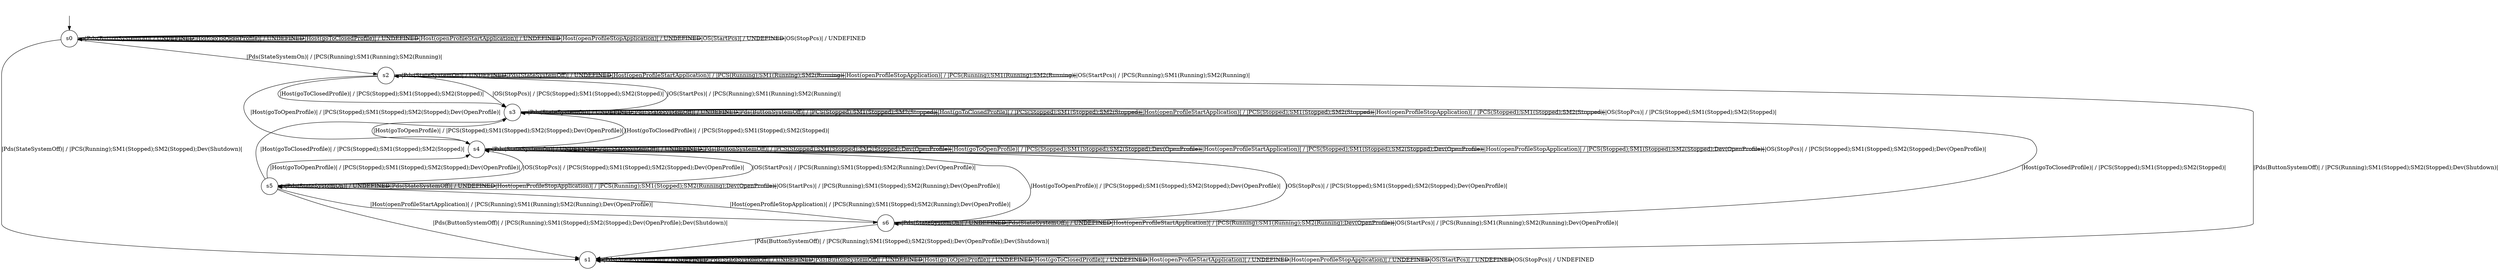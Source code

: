 digraph g {
__start0 [label="" shape="none"];

	s0 [shape="circle" label="s0"];
	s1 [shape="circle" label="s1"];
	s2 [shape="circle" label="s2"];
	s3 [shape="circle" label="s3"];
	s4 [shape="circle" label="s4"];
	s5 [shape="circle" label="s5"];
	s6 [shape="circle" label="s6"];
	s0 -> s2 [label="|Pds(StateSystemOn)| / |PCS(Running);SM1(Running);SM2(Running)|"];
	s0 -> s1 [label="|Pds(StateSystemOff)| / |PCS(Running);SM1(Stopped);SM2(Stopped);Dev(Shutdown)|"];
	s0 -> s0 [label="|Pds(ButtonSystemOff)| / UNDEFINED"];
	s0 -> s0 [label="|Host(goToOpenProfile)| / UNDEFINED"];
	s0 -> s0 [label="|Host(goToClosedProfile)| / UNDEFINED"];
	s0 -> s0 [label="|Host(openProfileStartApplication)| / UNDEFINED"];
	s0 -> s0 [label="|Host(openProfileStopApplication)| / UNDEFINED"];
	s0 -> s0 [label="|OS(StartPcs)| / UNDEFINED"];
	s0 -> s0 [label="|OS(StopPcs)| / UNDEFINED"];
	s1 -> s1 [label="|Pds(StateSystemOn)| / UNDEFINED"];
	s1 -> s1 [label="|Pds(StateSystemOff)| / UNDEFINED"];
	s1 -> s1 [label="|Pds(ButtonSystemOff)| / UNDEFINED"];
	s1 -> s1 [label="|Host(goToOpenProfile)| / UNDEFINED"];
	s1 -> s1 [label="|Host(goToClosedProfile)| / UNDEFINED"];
	s1 -> s1 [label="|Host(openProfileStartApplication)| / UNDEFINED"];
	s1 -> s1 [label="|Host(openProfileStopApplication)| / UNDEFINED"];
	s1 -> s1 [label="|OS(StartPcs)| / UNDEFINED"];
	s1 -> s1 [label="|OS(StopPcs)| / UNDEFINED"];
	s2 -> s2 [label="|Pds(StateSystemOn)| / UNDEFINED"];
	s2 -> s2 [label="|Pds(StateSystemOff)| / UNDEFINED"];
	s2 -> s1 [label="|Pds(ButtonSystemOff)| / |PCS(Running);SM1(Stopped);SM2(Stopped);Dev(Shutdown)|"];
	s2 -> s4 [label="|Host(goToOpenProfile)| / |PCS(Stopped);SM1(Stopped);SM2(Stopped);Dev(OpenProfile)|"];
	s2 -> s3 [label="|Host(goToClosedProfile)| / |PCS(Stopped);SM1(Stopped);SM2(Stopped)|"];
	s2 -> s2 [label="|Host(openProfileStartApplication)| / |PCS(Running);SM1(Running);SM2(Running)|"];
	s2 -> s2 [label="|Host(openProfileStopApplication)| / |PCS(Running);SM1(Running);SM2(Running)|"];
	s2 -> s2 [label="|OS(StartPcs)| / |PCS(Running);SM1(Running);SM2(Running)|"];
	s2 -> s3 [label="|OS(StopPcs)| / |PCS(Stopped);SM1(Stopped);SM2(Stopped)|"];
	s3 -> s3 [label="|Pds(StateSystemOn)| / UNDEFINED"];
	s3 -> s3 [label="|Pds(StateSystemOff)| / UNDEFINED"];
	s3 -> s3 [label="|Pds(ButtonSystemOff)| / |PCS(Stopped);SM1(Stopped);SM2(Stopped)|"];
	s3 -> s4 [label="|Host(goToOpenProfile)| / |PCS(Stopped);SM1(Stopped);SM2(Stopped);Dev(OpenProfile)|"];
	s3 -> s3 [label="|Host(goToClosedProfile)| / |PCS(Stopped);SM1(Stopped);SM2(Stopped)|"];
	s3 -> s3 [label="|Host(openProfileStartApplication)| / |PCS(Stopped);SM1(Stopped);SM2(Stopped)|"];
	s3 -> s3 [label="|Host(openProfileStopApplication)| / |PCS(Stopped);SM1(Stopped);SM2(Stopped)|"];
	s3 -> s2 [label="|OS(StartPcs)| / |PCS(Running);SM1(Running);SM2(Running)|"];
	s3 -> s3 [label="|OS(StopPcs)| / |PCS(Stopped);SM1(Stopped);SM2(Stopped)|"];
	s4 -> s4 [label="|Pds(StateSystemOn)| / UNDEFINED"];
	s4 -> s4 [label="|Pds(StateSystemOff)| / UNDEFINED"];
	s4 -> s4 [label="|Pds(ButtonSystemOff)| / |PCS(Stopped);SM1(Stopped);SM2(Stopped);Dev(OpenProfile)|"];
	s4 -> s4 [label="|Host(goToOpenProfile)| / |PCS(Stopped);SM1(Stopped);SM2(Stopped);Dev(OpenProfile)|"];
	s4 -> s3 [label="|Host(goToClosedProfile)| / |PCS(Stopped);SM1(Stopped);SM2(Stopped)|"];
	s4 -> s4 [label="|Host(openProfileStartApplication)| / |PCS(Stopped);SM1(Stopped);SM2(Stopped);Dev(OpenProfile)|"];
	s4 -> s4 [label="|Host(openProfileStopApplication)| / |PCS(Stopped);SM1(Stopped);SM2(Stopped);Dev(OpenProfile)|"];
	s4 -> s5 [label="|OS(StartPcs)| / |PCS(Running);SM1(Stopped);SM2(Running);Dev(OpenProfile)|"];
	s4 -> s4 [label="|OS(StopPcs)| / |PCS(Stopped);SM1(Stopped);SM2(Stopped);Dev(OpenProfile)|"];
	s5 -> s5 [label="|Pds(StateSystemOn)| / UNDEFINED"];
	s5 -> s5 [label="|Pds(StateSystemOff)| / UNDEFINED"];
	s5 -> s1 [label="|Pds(ButtonSystemOff)| / |PCS(Running);SM1(Stopped);SM2(Stopped);Dev(OpenProfile);Dev(Shutdown)|"];
	s5 -> s4 [label="|Host(goToOpenProfile)| / |PCS(Stopped);SM1(Stopped);SM2(Stopped);Dev(OpenProfile)|"];
	s5 -> s3 [label="|Host(goToClosedProfile)| / |PCS(Stopped);SM1(Stopped);SM2(Stopped)|"];
	s5 -> s6 [label="|Host(openProfileStartApplication)| / |PCS(Running);SM1(Running);SM2(Running);Dev(OpenProfile)|"];
	s5 -> s5 [label="|Host(openProfileStopApplication)| / |PCS(Running);SM1(Stopped);SM2(Running);Dev(OpenProfile)|"];
	s5 -> s5 [label="|OS(StartPcs)| / |PCS(Running);SM1(Stopped);SM2(Running);Dev(OpenProfile)|"];
	s5 -> s4 [label="|OS(StopPcs)| / |PCS(Stopped);SM1(Stopped);SM2(Stopped);Dev(OpenProfile)|"];
	s6 -> s6 [label="|Pds(StateSystemOn)| / UNDEFINED"];
	s6 -> s6 [label="|Pds(StateSystemOff)| / UNDEFINED"];
	s6 -> s1 [label="|Pds(ButtonSystemOff)| / |PCS(Running);SM1(Stopped);SM2(Stopped);Dev(OpenProfile);Dev(Shutdown)|"];
	s6 -> s4 [label="|Host(goToOpenProfile)| / |PCS(Stopped);SM1(Stopped);SM2(Stopped);Dev(OpenProfile)|"];
	s6 -> s3 [label="|Host(goToClosedProfile)| / |PCS(Stopped);SM1(Stopped);SM2(Stopped)|"];
	s6 -> s6 [label="|Host(openProfileStartApplication)| / |PCS(Running);SM1(Running);SM2(Running);Dev(OpenProfile)|"];
	s6 -> s5 [label="|Host(openProfileStopApplication)| / |PCS(Running);SM1(Stopped);SM2(Running);Dev(OpenProfile)|"];
	s6 -> s6 [label="|OS(StartPcs)| / |PCS(Running);SM1(Running);SM2(Running);Dev(OpenProfile)|"];
	s6 -> s4 [label="|OS(StopPcs)| / |PCS(Stopped);SM1(Stopped);SM2(Stopped);Dev(OpenProfile)|"];

__start0 -> s0;
}
